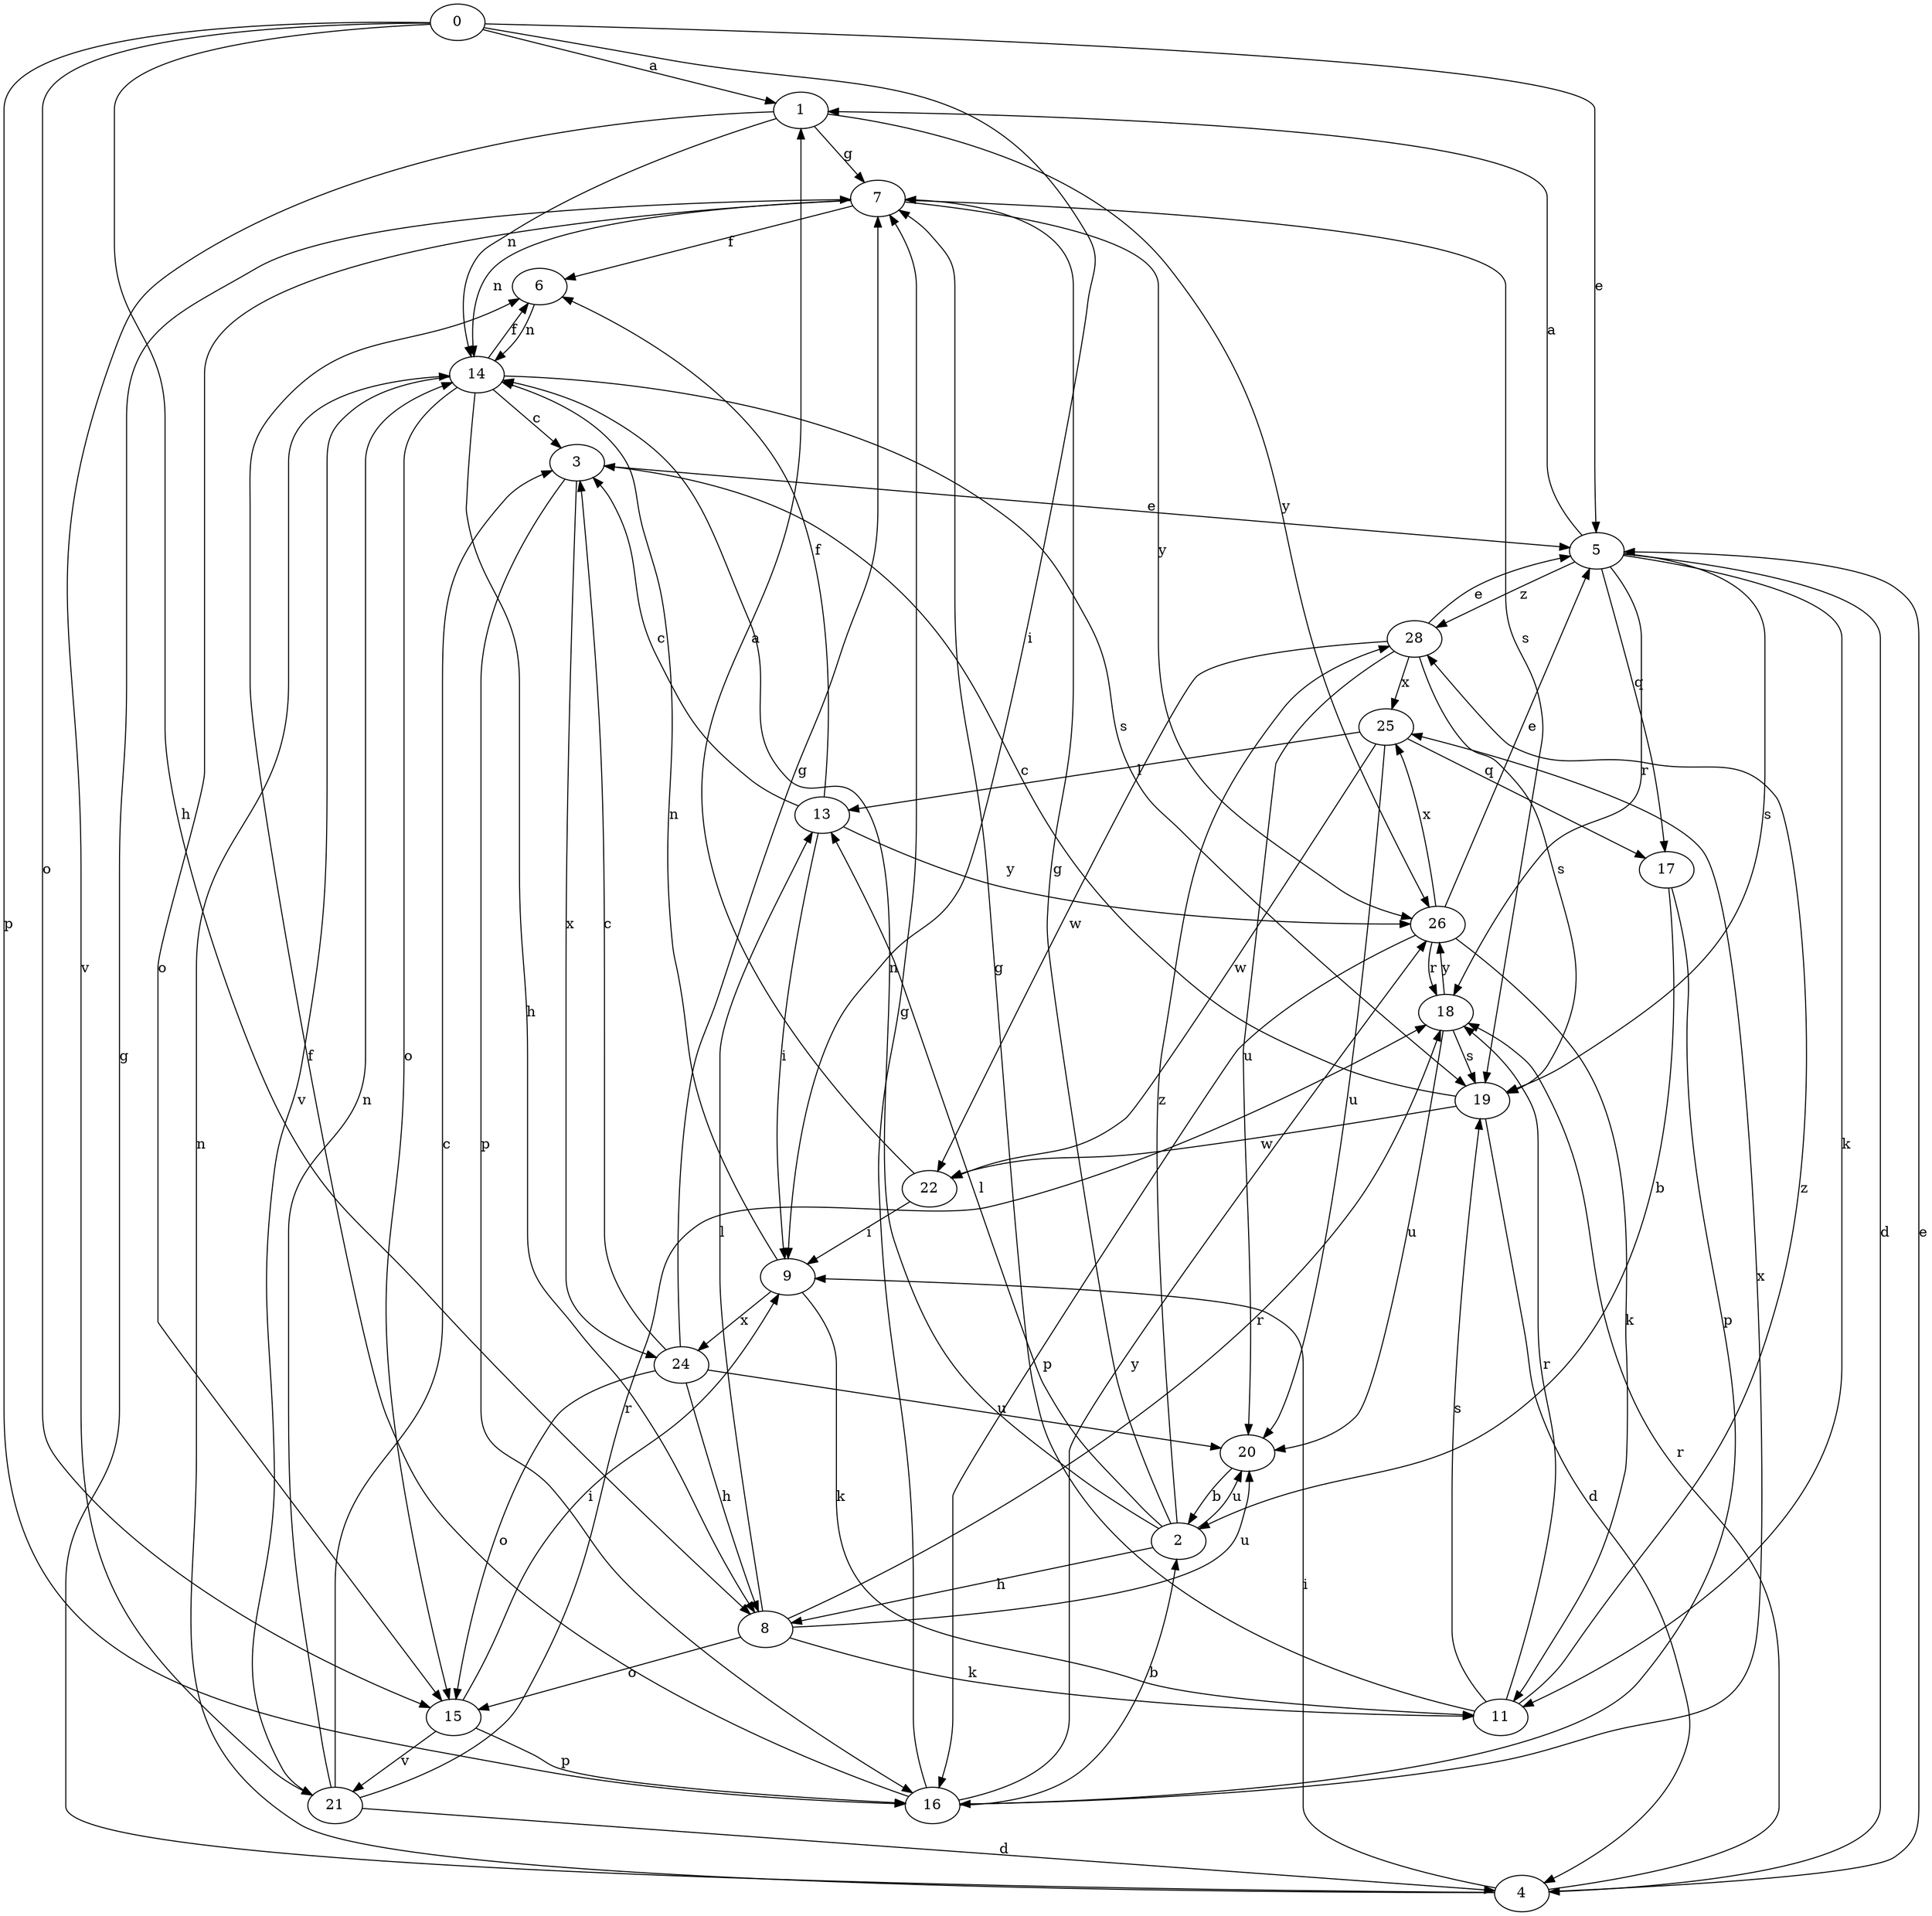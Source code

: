 strict digraph  {
0;
1;
2;
3;
4;
5;
6;
7;
8;
9;
11;
13;
14;
15;
16;
17;
18;
19;
20;
21;
22;
24;
25;
26;
28;
0 -> 1  [label=a];
0 -> 5  [label=e];
0 -> 8  [label=h];
0 -> 9  [label=i];
0 -> 15  [label=o];
0 -> 16  [label=p];
1 -> 7  [label=g];
1 -> 14  [label=n];
1 -> 21  [label=v];
1 -> 26  [label=y];
2 -> 7  [label=g];
2 -> 8  [label=h];
2 -> 13  [label=l];
2 -> 14  [label=n];
2 -> 20  [label=u];
2 -> 28  [label=z];
3 -> 5  [label=e];
3 -> 16  [label=p];
3 -> 24  [label=x];
4 -> 5  [label=e];
4 -> 7  [label=g];
4 -> 9  [label=i];
4 -> 14  [label=n];
4 -> 18  [label=r];
5 -> 1  [label=a];
5 -> 4  [label=d];
5 -> 11  [label=k];
5 -> 17  [label=q];
5 -> 18  [label=r];
5 -> 19  [label=s];
5 -> 28  [label=z];
6 -> 14  [label=n];
7 -> 6  [label=f];
7 -> 14  [label=n];
7 -> 15  [label=o];
7 -> 19  [label=s];
7 -> 26  [label=y];
8 -> 11  [label=k];
8 -> 13  [label=l];
8 -> 15  [label=o];
8 -> 18  [label=r];
8 -> 20  [label=u];
9 -> 11  [label=k];
9 -> 14  [label=n];
9 -> 24  [label=x];
11 -> 7  [label=g];
11 -> 18  [label=r];
11 -> 19  [label=s];
11 -> 28  [label=z];
13 -> 3  [label=c];
13 -> 6  [label=f];
13 -> 9  [label=i];
13 -> 26  [label=y];
14 -> 3  [label=c];
14 -> 6  [label=f];
14 -> 8  [label=h];
14 -> 15  [label=o];
14 -> 19  [label=s];
14 -> 21  [label=v];
15 -> 9  [label=i];
15 -> 16  [label=p];
15 -> 21  [label=v];
16 -> 2  [label=b];
16 -> 6  [label=f];
16 -> 7  [label=g];
16 -> 25  [label=x];
16 -> 26  [label=y];
17 -> 2  [label=b];
17 -> 16  [label=p];
18 -> 19  [label=s];
18 -> 20  [label=u];
18 -> 26  [label=y];
19 -> 3  [label=c];
19 -> 4  [label=d];
19 -> 22  [label=w];
20 -> 2  [label=b];
21 -> 3  [label=c];
21 -> 4  [label=d];
21 -> 14  [label=n];
21 -> 18  [label=r];
22 -> 1  [label=a];
22 -> 9  [label=i];
24 -> 3  [label=c];
24 -> 7  [label=g];
24 -> 8  [label=h];
24 -> 15  [label=o];
24 -> 20  [label=u];
25 -> 13  [label=l];
25 -> 17  [label=q];
25 -> 20  [label=u];
25 -> 22  [label=w];
26 -> 5  [label=e];
26 -> 11  [label=k];
26 -> 16  [label=p];
26 -> 18  [label=r];
26 -> 25  [label=x];
28 -> 5  [label=e];
28 -> 19  [label=s];
28 -> 20  [label=u];
28 -> 22  [label=w];
28 -> 25  [label=x];
}
